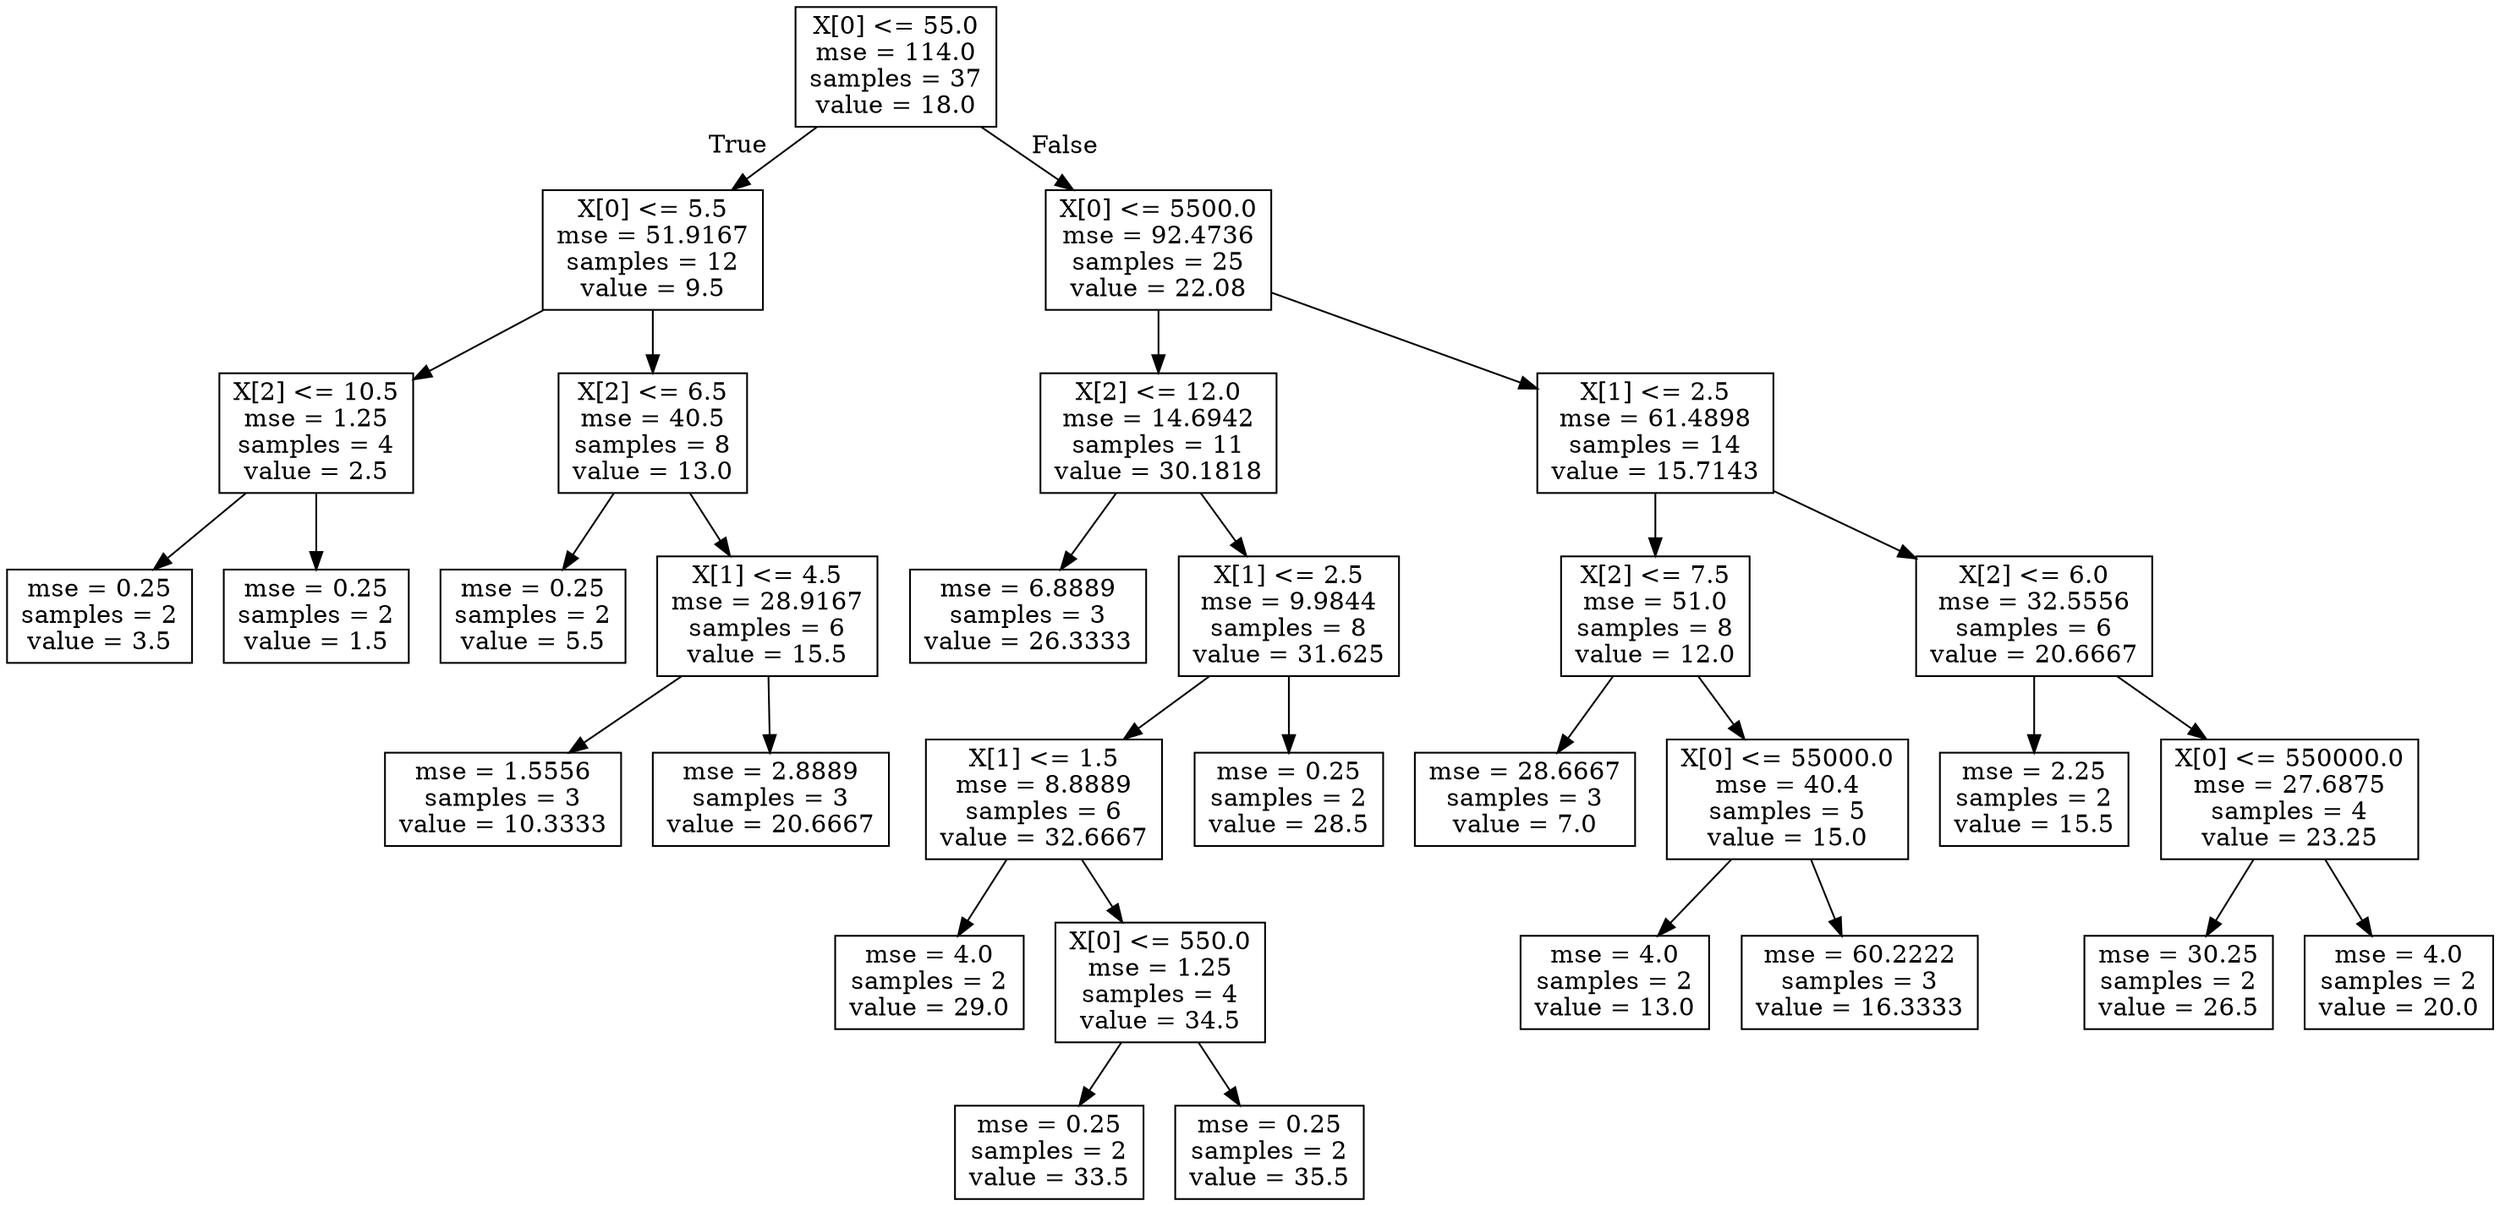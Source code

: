 digraph Tree {
node [shape=box] ;
0 [label="X[0] <= 55.0\nmse = 114.0\nsamples = 37\nvalue = 18.0"] ;
1 [label="X[0] <= 5.5\nmse = 51.9167\nsamples = 12\nvalue = 9.5"] ;
0 -> 1 [labeldistance=2.5, labelangle=45, headlabel="True"] ;
2 [label="X[2] <= 10.5\nmse = 1.25\nsamples = 4\nvalue = 2.5"] ;
1 -> 2 ;
3 [label="mse = 0.25\nsamples = 2\nvalue = 3.5"] ;
2 -> 3 ;
4 [label="mse = 0.25\nsamples = 2\nvalue = 1.5"] ;
2 -> 4 ;
5 [label="X[2] <= 6.5\nmse = 40.5\nsamples = 8\nvalue = 13.0"] ;
1 -> 5 ;
6 [label="mse = 0.25\nsamples = 2\nvalue = 5.5"] ;
5 -> 6 ;
7 [label="X[1] <= 4.5\nmse = 28.9167\nsamples = 6\nvalue = 15.5"] ;
5 -> 7 ;
8 [label="mse = 1.5556\nsamples = 3\nvalue = 10.3333"] ;
7 -> 8 ;
9 [label="mse = 2.8889\nsamples = 3\nvalue = 20.6667"] ;
7 -> 9 ;
10 [label="X[0] <= 5500.0\nmse = 92.4736\nsamples = 25\nvalue = 22.08"] ;
0 -> 10 [labeldistance=2.5, labelangle=-45, headlabel="False"] ;
11 [label="X[2] <= 12.0\nmse = 14.6942\nsamples = 11\nvalue = 30.1818"] ;
10 -> 11 ;
12 [label="mse = 6.8889\nsamples = 3\nvalue = 26.3333"] ;
11 -> 12 ;
13 [label="X[1] <= 2.5\nmse = 9.9844\nsamples = 8\nvalue = 31.625"] ;
11 -> 13 ;
14 [label="X[1] <= 1.5\nmse = 8.8889\nsamples = 6\nvalue = 32.6667"] ;
13 -> 14 ;
15 [label="mse = 4.0\nsamples = 2\nvalue = 29.0"] ;
14 -> 15 ;
16 [label="X[0] <= 550.0\nmse = 1.25\nsamples = 4\nvalue = 34.5"] ;
14 -> 16 ;
17 [label="mse = 0.25\nsamples = 2\nvalue = 33.5"] ;
16 -> 17 ;
18 [label="mse = 0.25\nsamples = 2\nvalue = 35.5"] ;
16 -> 18 ;
19 [label="mse = 0.25\nsamples = 2\nvalue = 28.5"] ;
13 -> 19 ;
20 [label="X[1] <= 2.5\nmse = 61.4898\nsamples = 14\nvalue = 15.7143"] ;
10 -> 20 ;
21 [label="X[2] <= 7.5\nmse = 51.0\nsamples = 8\nvalue = 12.0"] ;
20 -> 21 ;
22 [label="mse = 28.6667\nsamples = 3\nvalue = 7.0"] ;
21 -> 22 ;
23 [label="X[0] <= 55000.0\nmse = 40.4\nsamples = 5\nvalue = 15.0"] ;
21 -> 23 ;
24 [label="mse = 4.0\nsamples = 2\nvalue = 13.0"] ;
23 -> 24 ;
25 [label="mse = 60.2222\nsamples = 3\nvalue = 16.3333"] ;
23 -> 25 ;
26 [label="X[2] <= 6.0\nmse = 32.5556\nsamples = 6\nvalue = 20.6667"] ;
20 -> 26 ;
27 [label="mse = 2.25\nsamples = 2\nvalue = 15.5"] ;
26 -> 27 ;
28 [label="X[0] <= 550000.0\nmse = 27.6875\nsamples = 4\nvalue = 23.25"] ;
26 -> 28 ;
29 [label="mse = 30.25\nsamples = 2\nvalue = 26.5"] ;
28 -> 29 ;
30 [label="mse = 4.0\nsamples = 2\nvalue = 20.0"] ;
28 -> 30 ;
}